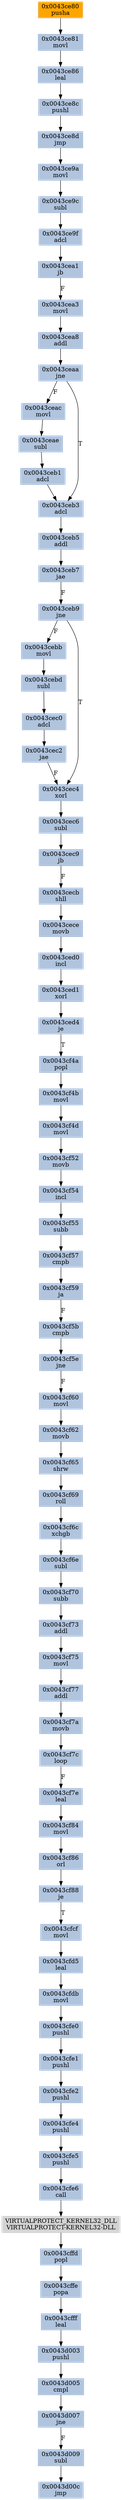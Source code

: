 strict digraph G {
	graph [bgcolor=transparent,
		name=G
	];
	node [color=lightsteelblue,
		fillcolor=lightsteelblue,
		shape=rectangle,
		style=filled
	];
	"0x0043ced4"	[label="0x0043ced4
je"];
	"0x0043cf4a"	[label="0x0043cf4a
popl"];
	"0x0043ced4" -> "0x0043cf4a"	[color="#000000",
		label=T];
	"0x0043cebb"	[label="0x0043cebb
movl"];
	"0x0043cebd"	[label="0x0043cebd
subl"];
	"0x0043cebb" -> "0x0043cebd"	[color="#000000"];
	"0x0043ce86"	[label="0x0043ce86
leal"];
	"0x0043ce8c"	[label="0x0043ce8c
pushl"];
	"0x0043ce86" -> "0x0043ce8c"	[color="#000000"];
	"0x0043cf65"	[label="0x0043cf65
shrw"];
	"0x0043cf69"	[label="0x0043cf69
roll"];
	"0x0043cf65" -> "0x0043cf69"	[color="#000000"];
	"0x0043cea3"	[label="0x0043cea3
movl"];
	"0x0043cea8"	[label="0x0043cea8
addl"];
	"0x0043cea3" -> "0x0043cea8"	[color="#000000"];
	"0x0043ceb7"	[label="0x0043ceb7
jae"];
	"0x0043ceb9"	[label="0x0043ceb9
jne"];
	"0x0043ceb7" -> "0x0043ceb9"	[color="#000000",
		label=F];
	"0x0043ced0"	[label="0x0043ced0
incl"];
	"0x0043ced1"	[label="0x0043ced1
xorl"];
	"0x0043ced0" -> "0x0043ced1"	[color="#000000"];
	"0x0043cfe1"	[label="0x0043cfe1
pushl"];
	"0x0043cfe2"	[label="0x0043cfe2
pushl"];
	"0x0043cfe1" -> "0x0043cfe2"	[color="#000000"];
	"0x0043ce81"	[label="0x0043ce81
movl"];
	"0x0043ce81" -> "0x0043ce86"	[color="#000000"];
	"0x0043cec0"	[label="0x0043cec0
adcl"];
	"0x0043cec2"	[label="0x0043cec2
jae"];
	"0x0043cec0" -> "0x0043cec2"	[color="#000000"];
	"0x0043cfff"	[label="0x0043cfff
leal"];
	"0x0043d003"	[label="0x0043d003
pushl"];
	"0x0043cfff" -> "0x0043d003"	[color="#000000"];
	"0x0043ce9a"	[label="0x0043ce9a
movl"];
	"0x0043ce9c"	[label="0x0043ce9c
subl"];
	"0x0043ce9a" -> "0x0043ce9c"	[color="#000000"];
	"0x0043cfe6"	[label="0x0043cfe6
call"];
	VIRTUALPROTECT_KERNEL32_DLL	[color=lightgrey,
		fillcolor=lightgrey,
		label="VIRTUALPROTECT_KERNEL32_DLL
VIRTUALPROTECT-KERNEL32-DLL"];
	"0x0043cfe6" -> VIRTUALPROTECT_KERNEL32_DLL	[color="#000000"];
	"0x0043d005"	[label="0x0043d005
cmpl"];
	"0x0043d007"	[label="0x0043d007
jne"];
	"0x0043d005" -> "0x0043d007"	[color="#000000"];
	"0x0043cfe5"	[label="0x0043cfe5
pushl"];
	"0x0043cfe5" -> "0x0043cfe6"	[color="#000000"];
	"0x0043ceb9" -> "0x0043cebb"	[color="#000000",
		label=F];
	"0x0043cec4"	[label="0x0043cec4
xorl"];
	"0x0043ceb9" -> "0x0043cec4"	[color="#000000",
		label=T];
	"0x0043ce8d"	[label="0x0043ce8d
jmp"];
	"0x0043ce8d" -> "0x0043ce9a"	[color="#000000"];
	"0x0043cf4b"	[label="0x0043cf4b
movl"];
	"0x0043cf4a" -> "0x0043cf4b"	[color="#000000"];
	"0x0043ceaa"	[label="0x0043ceaa
jne"];
	"0x0043ceac"	[label="0x0043ceac
movl"];
	"0x0043ceaa" -> "0x0043ceac"	[color="#000000",
		label=F];
	"0x0043ceb3"	[label="0x0043ceb3
adcl"];
	"0x0043ceaa" -> "0x0043ceb3"	[color="#000000",
		label=T];
	"0x0043cf6c"	[label="0x0043cf6c
xchgb"];
	"0x0043cf69" -> "0x0043cf6c"	[color="#000000"];
	"0x0043ced1" -> "0x0043ced4"	[color="#000000"];
	"0x0043ceae"	[label="0x0043ceae
subl"];
	"0x0043ceb1"	[label="0x0043ceb1
adcl"];
	"0x0043ceae" -> "0x0043ceb1"	[color="#000000"];
	"0x0043cf62"	[label="0x0043cf62
movb"];
	"0x0043cf62" -> "0x0043cf65"	[color="#000000"];
	"0x0043cf60"	[label="0x0043cf60
movl"];
	"0x0043cf60" -> "0x0043cf62"	[color="#000000"];
	"0x0043cec6"	[label="0x0043cec6
subl"];
	"0x0043cec4" -> "0x0043cec6"	[color="#000000"];
	"0x0043cf55"	[label="0x0043cf55
subb"];
	"0x0043cf57"	[label="0x0043cf57
cmpb"];
	"0x0043cf55" -> "0x0043cf57"	[color="#000000"];
	"0x0043cea8" -> "0x0043ceaa"	[color="#000000"];
	"0x0043d009"	[label="0x0043d009
subl"];
	"0x0043d007" -> "0x0043d009"	[color="#000000",
		label=F];
	"0x0043cf5e"	[label="0x0043cf5e
jne"];
	"0x0043cf5e" -> "0x0043cf60"	[color="#000000",
		label=F];
	"0x0043ce8c" -> "0x0043ce8d"	[color="#000000"];
	"0x0043cfe0"	[label="0x0043cfe0
pushl"];
	"0x0043cfe0" -> "0x0043cfe1"	[color="#000000"];
	"0x0043cece"	[label="0x0043cece
movb"];
	"0x0043cece" -> "0x0043ced0"	[color="#000000"];
	"0x0043cffd"	[label="0x0043cffd
popl"];
	VIRTUALPROTECT_KERNEL32_DLL -> "0x0043cffd"	[color="#000000"];
	"0x0043ceb5"	[label="0x0043ceb5
addl"];
	"0x0043ceb5" -> "0x0043ceb7"	[color="#000000"];
	"0x0043cf6e"	[label="0x0043cf6e
subl"];
	"0x0043cf70"	[label="0x0043cf70
subb"];
	"0x0043cf6e" -> "0x0043cf70"	[color="#000000"];
	"0x0043cf86"	[label="0x0043cf86
orl"];
	"0x0043cf88"	[label="0x0043cf88
je"];
	"0x0043cf86" -> "0x0043cf88"	[color="#000000"];
	"0x0043cf77"	[label="0x0043cf77
addl"];
	"0x0043cf7a"	[label="0x0043cf7a
movb"];
	"0x0043cf77" -> "0x0043cf7a"	[color="#000000"];
	"0x0043ce9f"	[label="0x0043ce9f
adcl"];
	"0x0043ce9c" -> "0x0043ce9f"	[color="#000000"];
	"0x0043ceb1" -> "0x0043ceb3"	[color="#000000"];
	"0x0043cf52"	[label="0x0043cf52
movb"];
	"0x0043cf54"	[label="0x0043cf54
incl"];
	"0x0043cf52" -> "0x0043cf54"	[color="#000000"];
	"0x0043cf75"	[label="0x0043cf75
movl"];
	"0x0043cf75" -> "0x0043cf77"	[color="#000000"];
	"0x0043cf73"	[label="0x0043cf73
addl"];
	"0x0043cf70" -> "0x0043cf73"	[color="#000000"];
	"0x0043ceac" -> "0x0043ceae"	[color="#000000"];
	"0x0043cec2" -> "0x0043cec4"	[color="#000000",
		label=F];
	"0x0043cfdb"	[label="0x0043cfdb
movl"];
	"0x0043cfdb" -> "0x0043cfe0"	[color="#000000"];
	"0x0043ceb3" -> "0x0043ceb5"	[color="#000000"];
	"0x0043cebd" -> "0x0043cec0"	[color="#000000"];
	"0x0043cfe4"	[label="0x0043cfe4
pushl"];
	"0x0043cfe4" -> "0x0043cfe5"	[color="#000000"];
	"0x0043cfe2" -> "0x0043cfe4"	[color="#000000"];
	"0x0043cea1"	[label="0x0043cea1
jb"];
	"0x0043ce9f" -> "0x0043cea1"	[color="#000000"];
	"0x0043cf7e"	[label="0x0043cf7e
leal"];
	"0x0043cf84"	[label="0x0043cf84
movl"];
	"0x0043cf7e" -> "0x0043cf84"	[color="#000000"];
	"0x0043cf59"	[label="0x0043cf59
ja"];
	"0x0043cf5b"	[label="0x0043cf5b
cmpb"];
	"0x0043cf59" -> "0x0043cf5b"	[color="#000000",
		label=F];
	"0x0043cf4d"	[label="0x0043cf4d
movl"];
	"0x0043cf4b" -> "0x0043cf4d"	[color="#000000"];
	"0x0043cfd5"	[label="0x0043cfd5
leal"];
	"0x0043cfd5" -> "0x0043cfdb"	[color="#000000"];
	"0x0043cfcf"	[label="0x0043cfcf
movl"];
	"0x0043cfcf" -> "0x0043cfd5"	[color="#000000"];
	"0x0043cecb"	[label="0x0043cecb
shll"];
	"0x0043cecb" -> "0x0043cece"	[color="#000000"];
	"0x0043cec9"	[label="0x0043cec9
jb"];
	"0x0043cec6" -> "0x0043cec9"	[color="#000000"];
	"0x0043ce80"	[color=lightgrey,
		fillcolor=orange,
		label="0x0043ce80
pusha"];
	"0x0043ce80" -> "0x0043ce81"	[color="#000000"];
	"0x0043cf57" -> "0x0043cf59"	[color="#000000"];
	"0x0043cf4d" -> "0x0043cf52"	[color="#000000"];
	"0x0043d00c"	[label="0x0043d00c
jmp"];
	"0x0043cf84" -> "0x0043cf86"	[color="#000000"];
	"0x0043cf88" -> "0x0043cfcf"	[color="#000000",
		label=T];
	"0x0043cf73" -> "0x0043cf75"	[color="#000000"];
	"0x0043d009" -> "0x0043d00c"	[color="#000000"];
	"0x0043cf54" -> "0x0043cf55"	[color="#000000"];
	"0x0043cea1" -> "0x0043cea3"	[color="#000000",
		label=F];
	"0x0043cf7c"	[label="0x0043cf7c
loop"];
	"0x0043cf7a" -> "0x0043cf7c"	[color="#000000"];
	"0x0043cf5b" -> "0x0043cf5e"	[color="#000000"];
	"0x0043d003" -> "0x0043d005"	[color="#000000"];
	"0x0043cffe"	[label="0x0043cffe
popa"];
	"0x0043cffd" -> "0x0043cffe"	[color="#000000"];
	"0x0043cf7c" -> "0x0043cf7e"	[color="#000000",
		label=F];
	"0x0043cf6c" -> "0x0043cf6e"	[color="#000000"];
	"0x0043cec9" -> "0x0043cecb"	[color="#000000",
		label=F];
	"0x0043cffe" -> "0x0043cfff"	[color="#000000"];
}
